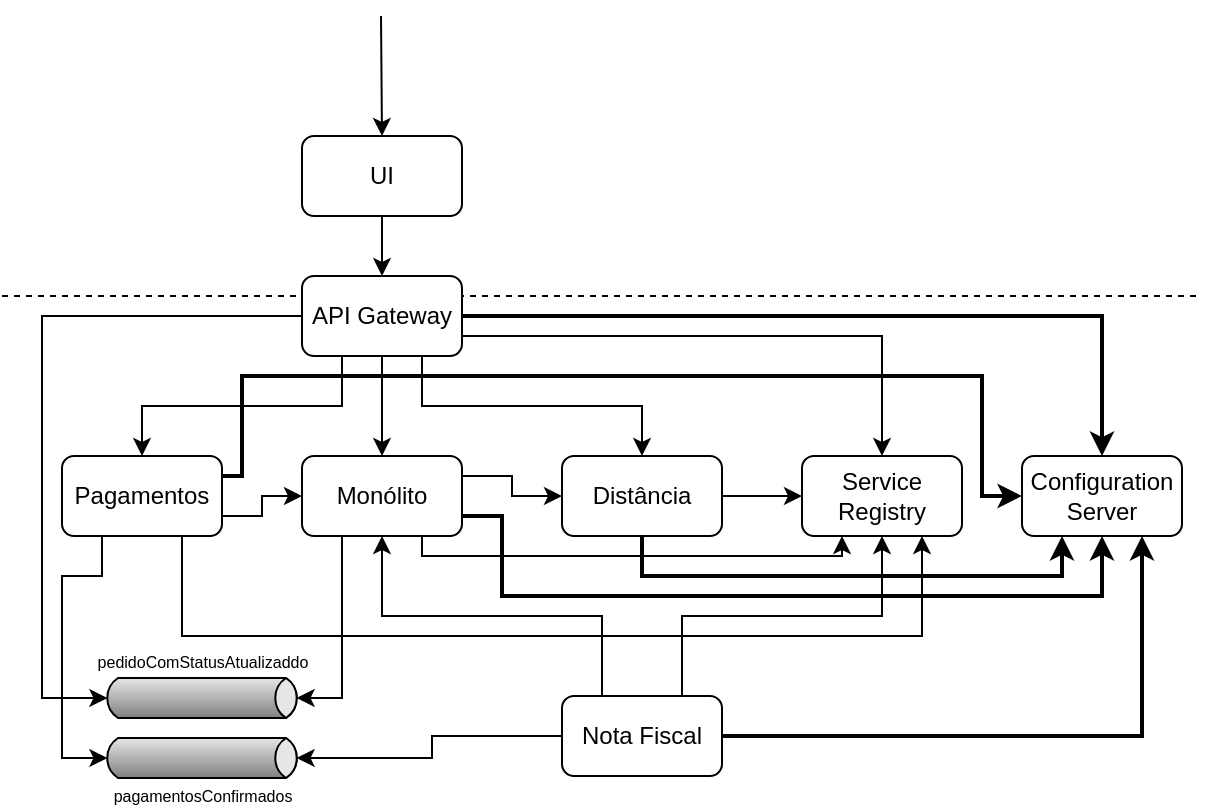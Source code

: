<mxfile version="12.7.0" type="device"><diagram id="b6MBmIBfNr9uwO1icj0z" name="Page-1"><mxGraphModel dx="868" dy="1666" grid="1" gridSize="10" guides="1" tooltips="1" connect="1" arrows="1" fold="1" page="1" pageScale="1" pageWidth="827" pageHeight="1169" math="0" shadow="0"><root><mxCell id="0"/><mxCell id="1" parent="0"/><mxCell id="ABr5G_75C0QkuNjV_shT-6" value="" style="endArrow=none;dashed=1;html=1;strokeWidth=1;" parent="1" edge="1"><mxGeometry width="50" height="50" relative="1" as="geometry"><mxPoint x="170" y="140" as="sourcePoint"/><mxPoint x="770" y="140" as="targetPoint"/></mxGeometry></mxCell><mxCell id="ABr5G_75C0QkuNjV_shT-5" style="edgeStyle=orthogonalEdgeStyle;rounded=0;orthogonalLoop=1;jettySize=auto;html=1;exitX=0.5;exitY=1;exitDx=0;exitDy=0;entryX=0.5;entryY=0;entryDx=0;entryDy=0;strokeWidth=1;" parent="1" source="ABr5G_75C0QkuNjV_shT-2" target="ABr5G_75C0QkuNjV_shT-4" edge="1"><mxGeometry relative="1" as="geometry"/></mxCell><mxCell id="ABr5G_75C0QkuNjV_shT-2" value="UI" style="rounded=1;whiteSpace=wrap;html=1;strokeWidth=1;" parent="1" vertex="1"><mxGeometry x="320" y="60" width="80" height="40" as="geometry"/></mxCell><mxCell id="ABr5G_75C0QkuNjV_shT-11" style="edgeStyle=orthogonalEdgeStyle;rounded=0;orthogonalLoop=1;jettySize=auto;html=1;exitX=0.25;exitY=1;exitDx=0;exitDy=0;strokeWidth=1;" parent="1" source="ABr5G_75C0QkuNjV_shT-4" target="ABr5G_75C0QkuNjV_shT-9" edge="1"><mxGeometry relative="1" as="geometry"/></mxCell><mxCell id="ABr5G_75C0QkuNjV_shT-12" style="edgeStyle=orthogonalEdgeStyle;rounded=0;orthogonalLoop=1;jettySize=auto;html=1;exitX=0.5;exitY=1;exitDx=0;exitDy=0;entryX=0.5;entryY=0;entryDx=0;entryDy=0;strokeWidth=1;" parent="1" source="ABr5G_75C0QkuNjV_shT-4" target="ABr5G_75C0QkuNjV_shT-8" edge="1"><mxGeometry relative="1" as="geometry"/></mxCell><mxCell id="ABr5G_75C0QkuNjV_shT-13" style="edgeStyle=orthogonalEdgeStyle;rounded=0;orthogonalLoop=1;jettySize=auto;html=1;exitX=0.75;exitY=1;exitDx=0;exitDy=0;strokeWidth=1;" parent="1" source="ABr5G_75C0QkuNjV_shT-4" target="ABr5G_75C0QkuNjV_shT-10" edge="1"><mxGeometry relative="1" as="geometry"/></mxCell><mxCell id="_kh24dnklanQgHAOuZ-W-7" style="edgeStyle=orthogonalEdgeStyle;rounded=0;orthogonalLoop=1;jettySize=auto;html=1;exitX=0;exitY=0.5;exitDx=0;exitDy=0;entryX=0;entryY=0.5;entryDx=2.7;entryDy=0;entryPerimeter=0;strokeColor=#000000;strokeWidth=1;" parent="1" source="ABr5G_75C0QkuNjV_shT-4" target="_kh24dnklanQgHAOuZ-W-1" edge="1"><mxGeometry relative="1" as="geometry"><Array as="points"><mxPoint x="190" y="150"/><mxPoint x="190" y="341"/></Array></mxGeometry></mxCell><mxCell id="s7kYI2A0KOHo_BGOtDLe-3" style="edgeStyle=orthogonalEdgeStyle;rounded=0;orthogonalLoop=1;jettySize=auto;html=1;exitX=1;exitY=0.75;exitDx=0;exitDy=0;entryX=0.5;entryY=0;entryDx=0;entryDy=0;strokeWidth=1;" parent="1" source="ABr5G_75C0QkuNjV_shT-4" target="s7kYI2A0KOHo_BGOtDLe-2" edge="1"><mxGeometry relative="1" as="geometry"/></mxCell><mxCell id="QRQdbQwn_wF7dhbAa4pg-2" style="edgeStyle=orthogonalEdgeStyle;rounded=0;orthogonalLoop=1;jettySize=auto;html=1;exitX=1;exitY=0.5;exitDx=0;exitDy=0;entryX=0.5;entryY=0;entryDx=0;entryDy=0;strokeWidth=2;" edge="1" parent="1" source="ABr5G_75C0QkuNjV_shT-4" target="QRQdbQwn_wF7dhbAa4pg-1"><mxGeometry relative="1" as="geometry"/></mxCell><mxCell id="ABr5G_75C0QkuNjV_shT-4" value="API Gateway" style="rounded=1;whiteSpace=wrap;html=1;strokeWidth=1;" parent="1" vertex="1"><mxGeometry x="320" y="130" width="80" height="40" as="geometry"/></mxCell><mxCell id="ABr5G_75C0QkuNjV_shT-27" style="edgeStyle=orthogonalEdgeStyle;rounded=0;orthogonalLoop=1;jettySize=auto;html=1;exitX=1;exitY=0.25;exitDx=0;exitDy=0;entryX=0;entryY=0.5;entryDx=0;entryDy=0;fontSize=10;strokeWidth=1;" parent="1" source="ABr5G_75C0QkuNjV_shT-8" target="ABr5G_75C0QkuNjV_shT-10" edge="1"><mxGeometry relative="1" as="geometry"/></mxCell><mxCell id="_kh24dnklanQgHAOuZ-W-16" style="edgeStyle=orthogonalEdgeStyle;rounded=0;orthogonalLoop=1;jettySize=auto;html=1;exitX=0.25;exitY=1;exitDx=0;exitDy=0;entryX=1;entryY=0.5;entryDx=-2.7;entryDy=0;entryPerimeter=0;strokeColor=#000000;strokeWidth=1;" parent="1" source="ABr5G_75C0QkuNjV_shT-8" target="_kh24dnklanQgHAOuZ-W-1" edge="1"><mxGeometry relative="1" as="geometry"><Array as="points"><mxPoint x="340" y="341"/></Array></mxGeometry></mxCell><mxCell id="s7kYI2A0KOHo_BGOtDLe-6" style="edgeStyle=orthogonalEdgeStyle;rounded=0;orthogonalLoop=1;jettySize=auto;html=1;exitX=0.75;exitY=1;exitDx=0;exitDy=0;entryX=0.25;entryY=1;entryDx=0;entryDy=0;strokeWidth=1;" parent="1" source="ABr5G_75C0QkuNjV_shT-8" target="s7kYI2A0KOHo_BGOtDLe-2" edge="1"><mxGeometry relative="1" as="geometry"><Array as="points"><mxPoint x="380" y="270"/><mxPoint x="590" y="270"/></Array></mxGeometry></mxCell><mxCell id="QRQdbQwn_wF7dhbAa4pg-5" style="edgeStyle=orthogonalEdgeStyle;rounded=0;orthogonalLoop=1;jettySize=auto;html=1;exitX=1;exitY=0.75;exitDx=0;exitDy=0;entryX=0.5;entryY=1;entryDx=0;entryDy=0;strokeWidth=2;" edge="1" parent="1" source="ABr5G_75C0QkuNjV_shT-8" target="QRQdbQwn_wF7dhbAa4pg-1"><mxGeometry relative="1" as="geometry"><Array as="points"><mxPoint x="420" y="250"/><mxPoint x="420" y="290"/><mxPoint x="720" y="290"/></Array></mxGeometry></mxCell><mxCell id="ABr5G_75C0QkuNjV_shT-8" value="Monólito" style="rounded=1;whiteSpace=wrap;html=1;strokeWidth=1;" parent="1" vertex="1"><mxGeometry x="320" y="220" width="80" height="40" as="geometry"/></mxCell><mxCell id="ABr5G_75C0QkuNjV_shT-26" style="edgeStyle=orthogonalEdgeStyle;rounded=0;orthogonalLoop=1;jettySize=auto;html=1;exitX=1;exitY=0.75;exitDx=0;exitDy=0;entryX=0;entryY=0.5;entryDx=0;entryDy=0;fontSize=10;strokeWidth=1;" parent="1" source="ABr5G_75C0QkuNjV_shT-9" target="ABr5G_75C0QkuNjV_shT-8" edge="1"><mxGeometry relative="1" as="geometry"/></mxCell><mxCell id="_kh24dnklanQgHAOuZ-W-11" style="edgeStyle=orthogonalEdgeStyle;rounded=0;orthogonalLoop=1;jettySize=auto;html=1;exitX=0.25;exitY=1;exitDx=0;exitDy=0;entryX=0;entryY=0.5;entryDx=2.7;entryDy=0;entryPerimeter=0;strokeColor=#000000;strokeWidth=1;" parent="1" source="ABr5G_75C0QkuNjV_shT-9" target="_kh24dnklanQgHAOuZ-W-9" edge="1"><mxGeometry relative="1" as="geometry"><Array as="points"><mxPoint x="220" y="280"/><mxPoint x="200" y="280"/><mxPoint x="200" y="371"/></Array></mxGeometry></mxCell><mxCell id="s7kYI2A0KOHo_BGOtDLe-7" style="edgeStyle=orthogonalEdgeStyle;rounded=0;orthogonalLoop=1;jettySize=auto;html=1;exitX=0.75;exitY=1;exitDx=0;exitDy=0;entryX=0.75;entryY=1;entryDx=0;entryDy=0;strokeWidth=1;" parent="1" source="ABr5G_75C0QkuNjV_shT-9" target="s7kYI2A0KOHo_BGOtDLe-2" edge="1"><mxGeometry relative="1" as="geometry"><Array as="points"><mxPoint x="260" y="310"/><mxPoint x="630" y="310"/></Array></mxGeometry></mxCell><mxCell id="QRQdbQwn_wF7dhbAa4pg-6" style="edgeStyle=orthogonalEdgeStyle;rounded=0;orthogonalLoop=1;jettySize=auto;html=1;exitX=1;exitY=0.25;exitDx=0;exitDy=0;entryX=0;entryY=0.5;entryDx=0;entryDy=0;strokeWidth=2;" edge="1" parent="1" source="ABr5G_75C0QkuNjV_shT-9" target="QRQdbQwn_wF7dhbAa4pg-1"><mxGeometry relative="1" as="geometry"><Array as="points"><mxPoint x="290" y="230"/><mxPoint x="290" y="180"/><mxPoint x="660" y="180"/><mxPoint x="660" y="240"/></Array></mxGeometry></mxCell><mxCell id="ABr5G_75C0QkuNjV_shT-9" value="Pagamentos" style="rounded=1;whiteSpace=wrap;html=1;strokeWidth=1;" parent="1" vertex="1"><mxGeometry x="200" y="220" width="80" height="40" as="geometry"/></mxCell><mxCell id="s7kYI2A0KOHo_BGOtDLe-4" style="edgeStyle=orthogonalEdgeStyle;rounded=0;orthogonalLoop=1;jettySize=auto;html=1;exitX=1;exitY=0.5;exitDx=0;exitDy=0;entryX=0;entryY=0.5;entryDx=0;entryDy=0;strokeWidth=1;" parent="1" source="ABr5G_75C0QkuNjV_shT-10" target="s7kYI2A0KOHo_BGOtDLe-2" edge="1"><mxGeometry relative="1" as="geometry"/></mxCell><mxCell id="QRQdbQwn_wF7dhbAa4pg-3" style="edgeStyle=orthogonalEdgeStyle;rounded=0;orthogonalLoop=1;jettySize=auto;html=1;exitX=0.5;exitY=1;exitDx=0;exitDy=0;strokeWidth=2;entryX=0.25;entryY=1;entryDx=0;entryDy=0;" edge="1" parent="1" source="ABr5G_75C0QkuNjV_shT-10" target="QRQdbQwn_wF7dhbAa4pg-1"><mxGeometry relative="1" as="geometry"><mxPoint x="740" y="270" as="targetPoint"/><Array as="points"><mxPoint x="490" y="280"/><mxPoint x="700" y="280"/></Array></mxGeometry></mxCell><mxCell id="ABr5G_75C0QkuNjV_shT-10" value="Distância" style="rounded=1;whiteSpace=wrap;html=1;strokeWidth=1;" parent="1" vertex="1"><mxGeometry x="450" y="220" width="80" height="40" as="geometry"/></mxCell><mxCell id="_kh24dnklanQgHAOuZ-W-10" style="edgeStyle=orthogonalEdgeStyle;rounded=0;orthogonalLoop=1;jettySize=auto;html=1;exitX=0;exitY=0.5;exitDx=0;exitDy=0;entryX=1;entryY=0.5;entryDx=-2.7;entryDy=0;entryPerimeter=0;strokeColor=#000000;strokeWidth=1;" parent="1" source="ABr5G_75C0QkuNjV_shT-23" target="_kh24dnklanQgHAOuZ-W-9" edge="1"><mxGeometry relative="1" as="geometry"/></mxCell><mxCell id="_kh24dnklanQgHAOuZ-W-15" style="edgeStyle=orthogonalEdgeStyle;rounded=0;orthogonalLoop=1;jettySize=auto;html=1;exitX=0.25;exitY=0;exitDx=0;exitDy=0;entryX=0.5;entryY=1;entryDx=0;entryDy=0;strokeColor=#000000;strokeWidth=1;" parent="1" source="ABr5G_75C0QkuNjV_shT-23" target="ABr5G_75C0QkuNjV_shT-8" edge="1"><mxGeometry relative="1" as="geometry"/></mxCell><mxCell id="s7kYI2A0KOHo_BGOtDLe-5" style="edgeStyle=orthogonalEdgeStyle;rounded=0;orthogonalLoop=1;jettySize=auto;html=1;exitX=0.75;exitY=0;exitDx=0;exitDy=0;entryX=0.5;entryY=1;entryDx=0;entryDy=0;strokeWidth=1;" parent="1" source="ABr5G_75C0QkuNjV_shT-23" target="s7kYI2A0KOHo_BGOtDLe-2" edge="1"><mxGeometry relative="1" as="geometry"/></mxCell><mxCell id="QRQdbQwn_wF7dhbAa4pg-4" style="edgeStyle=orthogonalEdgeStyle;rounded=0;orthogonalLoop=1;jettySize=auto;html=1;exitX=1;exitY=0.5;exitDx=0;exitDy=0;entryX=0.75;entryY=1;entryDx=0;entryDy=0;strokeWidth=2;" edge="1" parent="1" source="ABr5G_75C0QkuNjV_shT-23" target="QRQdbQwn_wF7dhbAa4pg-1"><mxGeometry relative="1" as="geometry"/></mxCell><mxCell id="ABr5G_75C0QkuNjV_shT-23" value="Nota Fiscal" style="rounded=1;whiteSpace=wrap;html=1;strokeWidth=1;" parent="1" vertex="1"><mxGeometry x="450" y="340" width="80" height="40" as="geometry"/></mxCell><mxCell id="_kh24dnklanQgHAOuZ-W-1" value="pedidoComStatusAtualizaddo" style="strokeWidth=1;outlineConnect=0;dashed=0;align=center;html=1;fontSize=8;shape=mxgraph.eip.messageChannel;verticalLabelPosition=top;labelBackgroundColor=#ffffff;verticalAlign=bottom;horizontal=1;labelPosition=center;" parent="1" vertex="1"><mxGeometry x="220" y="331" width="100" height="20" as="geometry"/></mxCell><mxCell id="_kh24dnklanQgHAOuZ-W-9" value="pagamentosConfirmados" style="strokeWidth=1;outlineConnect=0;dashed=0;align=center;html=1;fontSize=8;shape=mxgraph.eip.messageChannel;verticalLabelPosition=bottom;labelBackgroundColor=#ffffff;verticalAlign=top;spacing=0;" parent="1" vertex="1"><mxGeometry x="220" y="361" width="100" height="20" as="geometry"/></mxCell><mxCell id="s7kYI2A0KOHo_BGOtDLe-1" value="" style="endArrow=classic;html=1;strokeWidth=1;" parent="1" edge="1"><mxGeometry width="50" height="50" relative="1" as="geometry"><mxPoint x="359.5" as="sourcePoint"/><mxPoint x="360" y="60" as="targetPoint"/></mxGeometry></mxCell><mxCell id="s7kYI2A0KOHo_BGOtDLe-2" value="Service&lt;br&gt;Registry" style="rounded=1;whiteSpace=wrap;html=1;strokeWidth=1;" parent="1" vertex="1"><mxGeometry x="570" y="220" width="80" height="40" as="geometry"/></mxCell><mxCell id="QRQdbQwn_wF7dhbAa4pg-1" value="Configuration&lt;br&gt;Server" style="rounded=1;whiteSpace=wrap;html=1;strokeWidth=1;" vertex="1" parent="1"><mxGeometry x="680" y="220" width="80" height="40" as="geometry"/></mxCell></root></mxGraphModel></diagram></mxfile>
